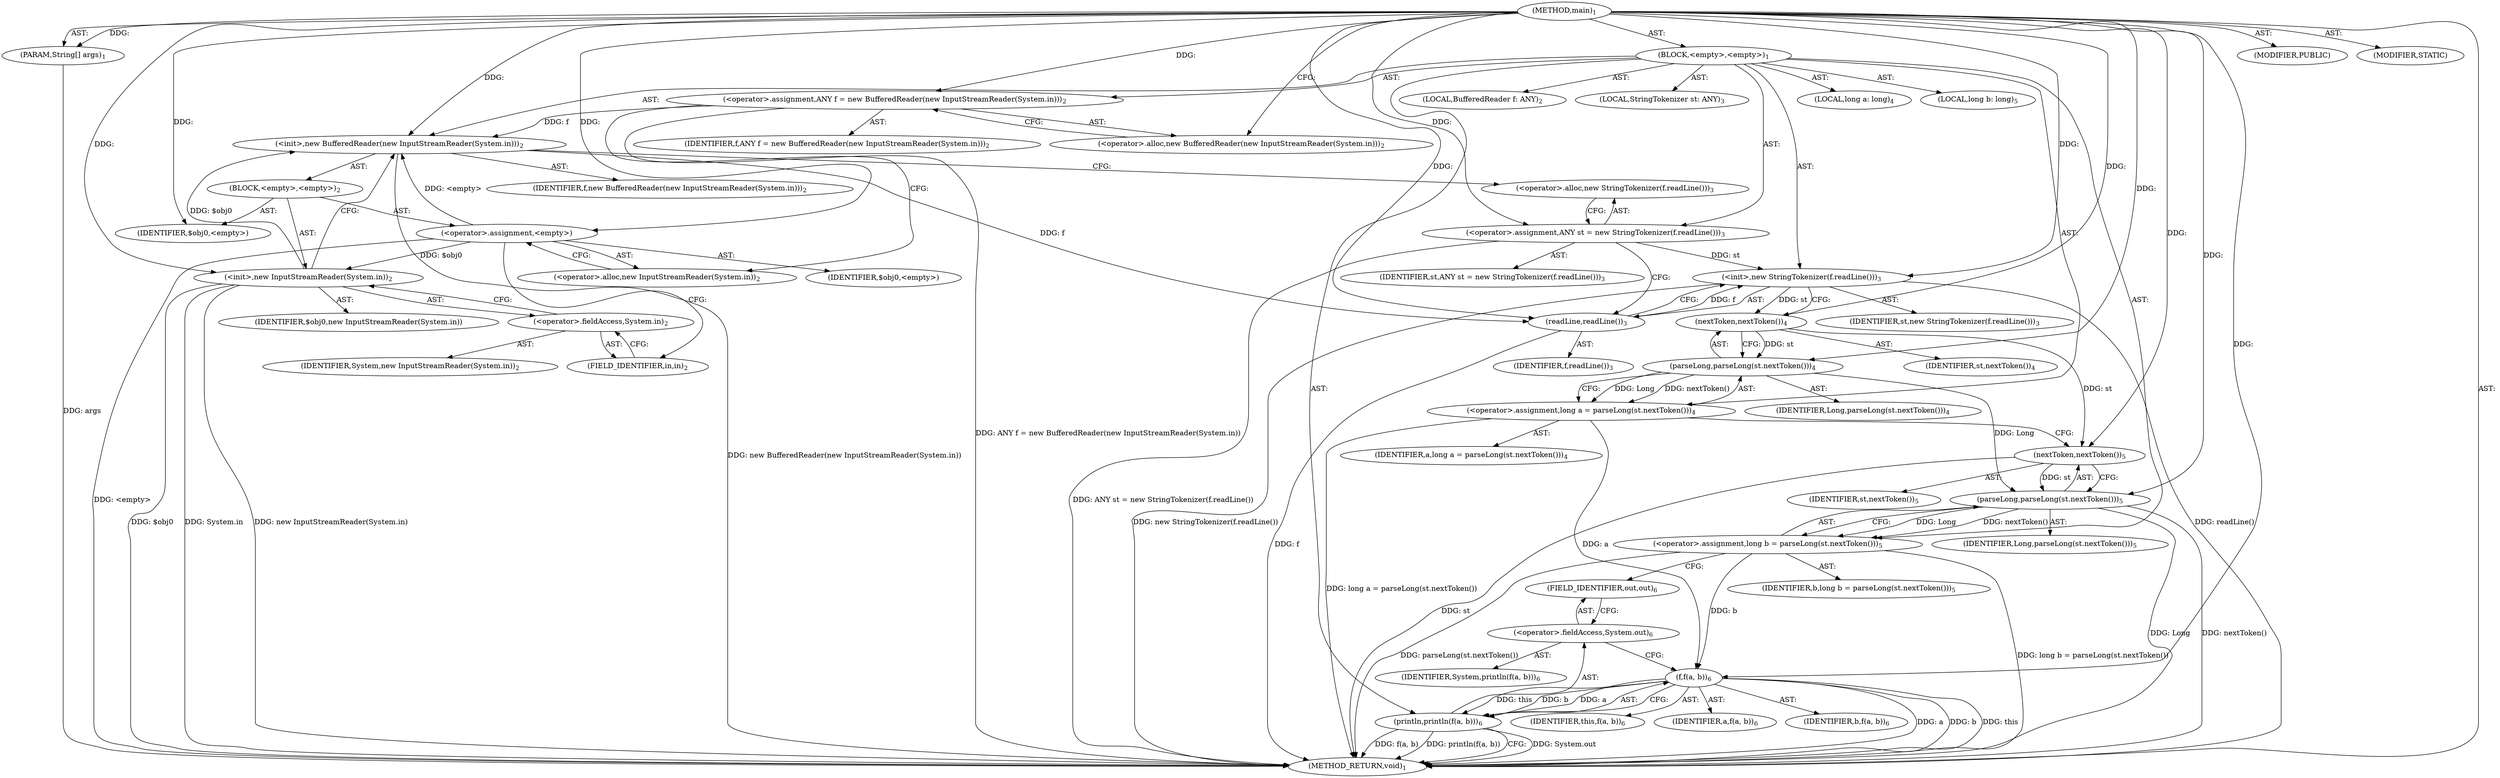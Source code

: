 digraph "main" {  
"21" [label = <(METHOD,main)<SUB>1</SUB>> ]
"22" [label = <(PARAM,String[] args)<SUB>1</SUB>> ]
"23" [label = <(BLOCK,&lt;empty&gt;,&lt;empty&gt;)<SUB>1</SUB>> ]
"4" [label = <(LOCAL,BufferedReader f: ANY)<SUB>2</SUB>> ]
"24" [label = <(&lt;operator&gt;.assignment,ANY f = new BufferedReader(new InputStreamReader(System.in)))<SUB>2</SUB>> ]
"25" [label = <(IDENTIFIER,f,ANY f = new BufferedReader(new InputStreamReader(System.in)))<SUB>2</SUB>> ]
"26" [label = <(&lt;operator&gt;.alloc,new BufferedReader(new InputStreamReader(System.in)))<SUB>2</SUB>> ]
"27" [label = <(&lt;init&gt;,new BufferedReader(new InputStreamReader(System.in)))<SUB>2</SUB>> ]
"3" [label = <(IDENTIFIER,f,new BufferedReader(new InputStreamReader(System.in)))<SUB>2</SUB>> ]
"28" [label = <(BLOCK,&lt;empty&gt;,&lt;empty&gt;)<SUB>2</SUB>> ]
"29" [label = <(&lt;operator&gt;.assignment,&lt;empty&gt;)> ]
"30" [label = <(IDENTIFIER,$obj0,&lt;empty&gt;)> ]
"31" [label = <(&lt;operator&gt;.alloc,new InputStreamReader(System.in))<SUB>2</SUB>> ]
"32" [label = <(&lt;init&gt;,new InputStreamReader(System.in))<SUB>2</SUB>> ]
"33" [label = <(IDENTIFIER,$obj0,new InputStreamReader(System.in))> ]
"34" [label = <(&lt;operator&gt;.fieldAccess,System.in)<SUB>2</SUB>> ]
"35" [label = <(IDENTIFIER,System,new InputStreamReader(System.in))<SUB>2</SUB>> ]
"36" [label = <(FIELD_IDENTIFIER,in,in)<SUB>2</SUB>> ]
"37" [label = <(IDENTIFIER,$obj0,&lt;empty&gt;)> ]
"6" [label = <(LOCAL,StringTokenizer st: ANY)<SUB>3</SUB>> ]
"38" [label = <(&lt;operator&gt;.assignment,ANY st = new StringTokenizer(f.readLine()))<SUB>3</SUB>> ]
"39" [label = <(IDENTIFIER,st,ANY st = new StringTokenizer(f.readLine()))<SUB>3</SUB>> ]
"40" [label = <(&lt;operator&gt;.alloc,new StringTokenizer(f.readLine()))<SUB>3</SUB>> ]
"41" [label = <(&lt;init&gt;,new StringTokenizer(f.readLine()))<SUB>3</SUB>> ]
"5" [label = <(IDENTIFIER,st,new StringTokenizer(f.readLine()))<SUB>3</SUB>> ]
"42" [label = <(readLine,readLine())<SUB>3</SUB>> ]
"43" [label = <(IDENTIFIER,f,readLine())<SUB>3</SUB>> ]
"44" [label = <(LOCAL,long a: long)<SUB>4</SUB>> ]
"45" [label = <(&lt;operator&gt;.assignment,long a = parseLong(st.nextToken()))<SUB>4</SUB>> ]
"46" [label = <(IDENTIFIER,a,long a = parseLong(st.nextToken()))<SUB>4</SUB>> ]
"47" [label = <(parseLong,parseLong(st.nextToken()))<SUB>4</SUB>> ]
"48" [label = <(IDENTIFIER,Long,parseLong(st.nextToken()))<SUB>4</SUB>> ]
"49" [label = <(nextToken,nextToken())<SUB>4</SUB>> ]
"50" [label = <(IDENTIFIER,st,nextToken())<SUB>4</SUB>> ]
"51" [label = <(LOCAL,long b: long)<SUB>5</SUB>> ]
"52" [label = <(&lt;operator&gt;.assignment,long b = parseLong(st.nextToken()))<SUB>5</SUB>> ]
"53" [label = <(IDENTIFIER,b,long b = parseLong(st.nextToken()))<SUB>5</SUB>> ]
"54" [label = <(parseLong,parseLong(st.nextToken()))<SUB>5</SUB>> ]
"55" [label = <(IDENTIFIER,Long,parseLong(st.nextToken()))<SUB>5</SUB>> ]
"56" [label = <(nextToken,nextToken())<SUB>5</SUB>> ]
"57" [label = <(IDENTIFIER,st,nextToken())<SUB>5</SUB>> ]
"58" [label = <(println,println(f(a, b)))<SUB>6</SUB>> ]
"59" [label = <(&lt;operator&gt;.fieldAccess,System.out)<SUB>6</SUB>> ]
"60" [label = <(IDENTIFIER,System,println(f(a, b)))<SUB>6</SUB>> ]
"61" [label = <(FIELD_IDENTIFIER,out,out)<SUB>6</SUB>> ]
"62" [label = <(f,f(a, b))<SUB>6</SUB>> ]
"63" [label = <(IDENTIFIER,this,f(a, b))<SUB>6</SUB>> ]
"64" [label = <(IDENTIFIER,a,f(a, b))<SUB>6</SUB>> ]
"65" [label = <(IDENTIFIER,b,f(a, b))<SUB>6</SUB>> ]
"66" [label = <(MODIFIER,PUBLIC)> ]
"67" [label = <(MODIFIER,STATIC)> ]
"68" [label = <(METHOD_RETURN,void)<SUB>1</SUB>> ]
  "21" -> "22"  [ label = "AST: "] 
  "21" -> "23"  [ label = "AST: "] 
  "21" -> "66"  [ label = "AST: "] 
  "21" -> "67"  [ label = "AST: "] 
  "21" -> "68"  [ label = "AST: "] 
  "23" -> "4"  [ label = "AST: "] 
  "23" -> "24"  [ label = "AST: "] 
  "23" -> "27"  [ label = "AST: "] 
  "23" -> "6"  [ label = "AST: "] 
  "23" -> "38"  [ label = "AST: "] 
  "23" -> "41"  [ label = "AST: "] 
  "23" -> "44"  [ label = "AST: "] 
  "23" -> "45"  [ label = "AST: "] 
  "23" -> "51"  [ label = "AST: "] 
  "23" -> "52"  [ label = "AST: "] 
  "23" -> "58"  [ label = "AST: "] 
  "24" -> "25"  [ label = "AST: "] 
  "24" -> "26"  [ label = "AST: "] 
  "27" -> "3"  [ label = "AST: "] 
  "27" -> "28"  [ label = "AST: "] 
  "28" -> "29"  [ label = "AST: "] 
  "28" -> "32"  [ label = "AST: "] 
  "28" -> "37"  [ label = "AST: "] 
  "29" -> "30"  [ label = "AST: "] 
  "29" -> "31"  [ label = "AST: "] 
  "32" -> "33"  [ label = "AST: "] 
  "32" -> "34"  [ label = "AST: "] 
  "34" -> "35"  [ label = "AST: "] 
  "34" -> "36"  [ label = "AST: "] 
  "38" -> "39"  [ label = "AST: "] 
  "38" -> "40"  [ label = "AST: "] 
  "41" -> "5"  [ label = "AST: "] 
  "41" -> "42"  [ label = "AST: "] 
  "42" -> "43"  [ label = "AST: "] 
  "45" -> "46"  [ label = "AST: "] 
  "45" -> "47"  [ label = "AST: "] 
  "47" -> "48"  [ label = "AST: "] 
  "47" -> "49"  [ label = "AST: "] 
  "49" -> "50"  [ label = "AST: "] 
  "52" -> "53"  [ label = "AST: "] 
  "52" -> "54"  [ label = "AST: "] 
  "54" -> "55"  [ label = "AST: "] 
  "54" -> "56"  [ label = "AST: "] 
  "56" -> "57"  [ label = "AST: "] 
  "58" -> "59"  [ label = "AST: "] 
  "58" -> "62"  [ label = "AST: "] 
  "59" -> "60"  [ label = "AST: "] 
  "59" -> "61"  [ label = "AST: "] 
  "62" -> "63"  [ label = "AST: "] 
  "62" -> "64"  [ label = "AST: "] 
  "62" -> "65"  [ label = "AST: "] 
  "24" -> "31"  [ label = "CFG: "] 
  "27" -> "40"  [ label = "CFG: "] 
  "38" -> "42"  [ label = "CFG: "] 
  "41" -> "49"  [ label = "CFG: "] 
  "45" -> "56"  [ label = "CFG: "] 
  "52" -> "61"  [ label = "CFG: "] 
  "58" -> "68"  [ label = "CFG: "] 
  "26" -> "24"  [ label = "CFG: "] 
  "40" -> "38"  [ label = "CFG: "] 
  "42" -> "41"  [ label = "CFG: "] 
  "47" -> "45"  [ label = "CFG: "] 
  "54" -> "52"  [ label = "CFG: "] 
  "59" -> "62"  [ label = "CFG: "] 
  "62" -> "58"  [ label = "CFG: "] 
  "29" -> "36"  [ label = "CFG: "] 
  "32" -> "27"  [ label = "CFG: "] 
  "49" -> "47"  [ label = "CFG: "] 
  "56" -> "54"  [ label = "CFG: "] 
  "61" -> "59"  [ label = "CFG: "] 
  "31" -> "29"  [ label = "CFG: "] 
  "34" -> "32"  [ label = "CFG: "] 
  "36" -> "34"  [ label = "CFG: "] 
  "21" -> "26"  [ label = "CFG: "] 
  "22" -> "68"  [ label = "DDG: args"] 
  "24" -> "68"  [ label = "DDG: ANY f = new BufferedReader(new InputStreamReader(System.in))"] 
  "29" -> "68"  [ label = "DDG: &lt;empty&gt;"] 
  "32" -> "68"  [ label = "DDG: $obj0"] 
  "32" -> "68"  [ label = "DDG: System.in"] 
  "32" -> "68"  [ label = "DDG: new InputStreamReader(System.in)"] 
  "27" -> "68"  [ label = "DDG: new BufferedReader(new InputStreamReader(System.in))"] 
  "38" -> "68"  [ label = "DDG: ANY st = new StringTokenizer(f.readLine())"] 
  "42" -> "68"  [ label = "DDG: f"] 
  "41" -> "68"  [ label = "DDG: readLine()"] 
  "41" -> "68"  [ label = "DDG: new StringTokenizer(f.readLine())"] 
  "45" -> "68"  [ label = "DDG: long a = parseLong(st.nextToken())"] 
  "54" -> "68"  [ label = "DDG: Long"] 
  "56" -> "68"  [ label = "DDG: st"] 
  "54" -> "68"  [ label = "DDG: nextToken()"] 
  "52" -> "68"  [ label = "DDG: parseLong(st.nextToken())"] 
  "52" -> "68"  [ label = "DDG: long b = parseLong(st.nextToken())"] 
  "58" -> "68"  [ label = "DDG: System.out"] 
  "62" -> "68"  [ label = "DDG: a"] 
  "62" -> "68"  [ label = "DDG: b"] 
  "58" -> "68"  [ label = "DDG: f(a, b)"] 
  "58" -> "68"  [ label = "DDG: println(f(a, b))"] 
  "62" -> "68"  [ label = "DDG: this"] 
  "21" -> "22"  [ label = "DDG: "] 
  "21" -> "24"  [ label = "DDG: "] 
  "21" -> "38"  [ label = "DDG: "] 
  "47" -> "45"  [ label = "DDG: Long"] 
  "47" -> "45"  [ label = "DDG: nextToken()"] 
  "54" -> "52"  [ label = "DDG: Long"] 
  "54" -> "52"  [ label = "DDG: nextToken()"] 
  "24" -> "27"  [ label = "DDG: f"] 
  "21" -> "27"  [ label = "DDG: "] 
  "29" -> "27"  [ label = "DDG: &lt;empty&gt;"] 
  "32" -> "27"  [ label = "DDG: $obj0"] 
  "38" -> "41"  [ label = "DDG: st"] 
  "21" -> "41"  [ label = "DDG: "] 
  "42" -> "41"  [ label = "DDG: f"] 
  "62" -> "58"  [ label = "DDG: this"] 
  "62" -> "58"  [ label = "DDG: a"] 
  "62" -> "58"  [ label = "DDG: b"] 
  "21" -> "29"  [ label = "DDG: "] 
  "21" -> "37"  [ label = "DDG: "] 
  "27" -> "42"  [ label = "DDG: f"] 
  "21" -> "42"  [ label = "DDG: "] 
  "21" -> "47"  [ label = "DDG: "] 
  "49" -> "47"  [ label = "DDG: st"] 
  "47" -> "54"  [ label = "DDG: Long"] 
  "21" -> "54"  [ label = "DDG: "] 
  "56" -> "54"  [ label = "DDG: st"] 
  "21" -> "62"  [ label = "DDG: "] 
  "45" -> "62"  [ label = "DDG: a"] 
  "52" -> "62"  [ label = "DDG: b"] 
  "29" -> "32"  [ label = "DDG: $obj0"] 
  "21" -> "32"  [ label = "DDG: "] 
  "41" -> "49"  [ label = "DDG: st"] 
  "21" -> "49"  [ label = "DDG: "] 
  "49" -> "56"  [ label = "DDG: st"] 
  "21" -> "56"  [ label = "DDG: "] 
}
